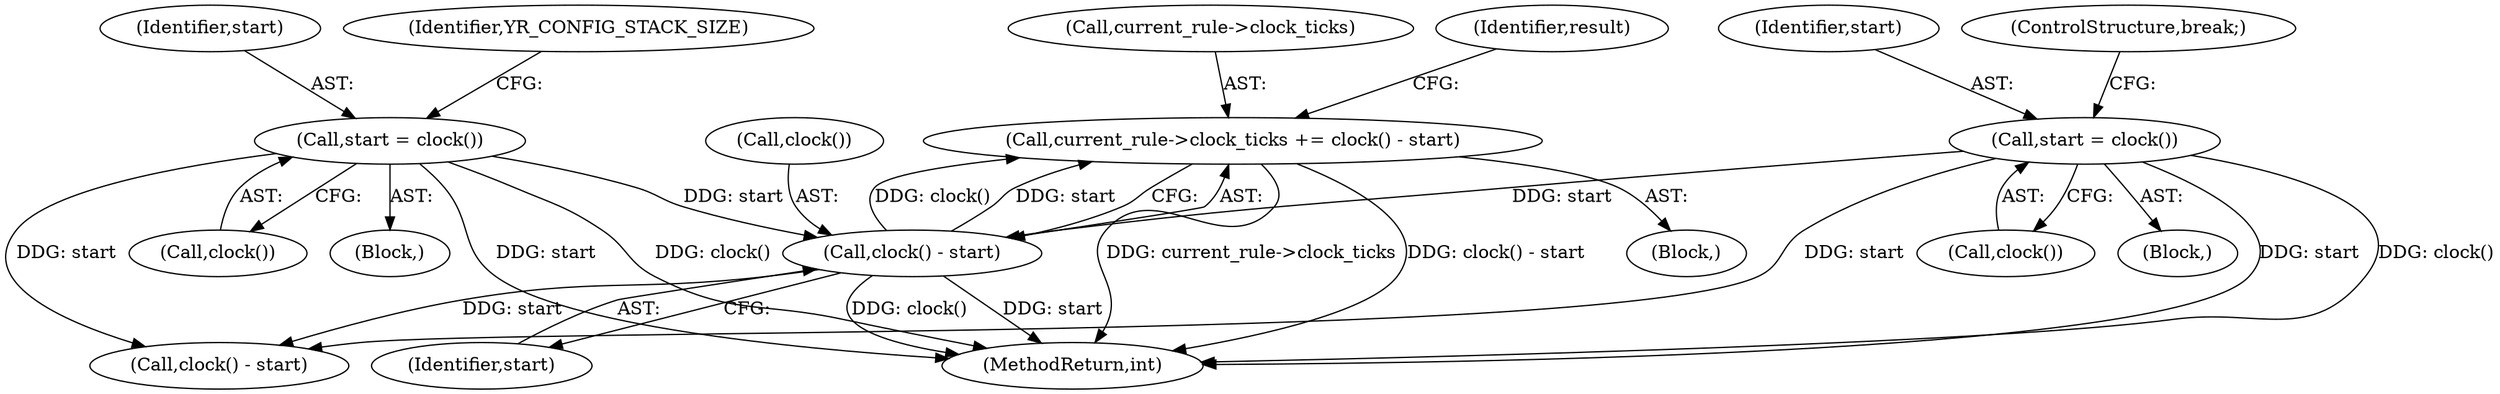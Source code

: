 digraph "0_yara_83d799804648c2a0895d40a19835d9b757c6fa4e@pointer" {
"1002689" [label="(Call,current_rule->clock_ticks += clock() - start)"];
"1002693" [label="(Call,clock() - start)"];
"1000806" [label="(Call,start = clock())"];
"1000161" [label="(Call,start = clock())"];
"1000807" [label="(Identifier,start)"];
"1000162" [label="(Identifier,start)"];
"1002684" [label="(Block,)"];
"1000112" [label="(Block,)"];
"1000808" [label="(Call,clock())"];
"1002695" [label="(Identifier,start)"];
"1000809" [label="(ControlStructure,break;)"];
"1002713" [label="(MethodReturn,int)"];
"1000803" [label="(Call,clock() - start)"];
"1000161" [label="(Call,start = clock())"];
"1000192" [label="(Block,)"];
"1002694" [label="(Call,clock())"];
"1002690" [label="(Call,current_rule->clock_ticks)"];
"1000165" [label="(Identifier,YR_CONFIG_STACK_SIZE)"];
"1002697" [label="(Identifier,result)"];
"1002689" [label="(Call,current_rule->clock_ticks += clock() - start)"];
"1000163" [label="(Call,clock())"];
"1000806" [label="(Call,start = clock())"];
"1002693" [label="(Call,clock() - start)"];
"1002689" -> "1002684"  [label="AST: "];
"1002689" -> "1002693"  [label="CFG: "];
"1002690" -> "1002689"  [label="AST: "];
"1002693" -> "1002689"  [label="AST: "];
"1002697" -> "1002689"  [label="CFG: "];
"1002689" -> "1002713"  [label="DDG: current_rule->clock_ticks"];
"1002689" -> "1002713"  [label="DDG: clock() - start"];
"1002693" -> "1002689"  [label="DDG: clock()"];
"1002693" -> "1002689"  [label="DDG: start"];
"1002693" -> "1002695"  [label="CFG: "];
"1002694" -> "1002693"  [label="AST: "];
"1002695" -> "1002693"  [label="AST: "];
"1002693" -> "1002713"  [label="DDG: clock()"];
"1002693" -> "1002713"  [label="DDG: start"];
"1002693" -> "1000803"  [label="DDG: start"];
"1000806" -> "1002693"  [label="DDG: start"];
"1000161" -> "1002693"  [label="DDG: start"];
"1000806" -> "1000192"  [label="AST: "];
"1000806" -> "1000808"  [label="CFG: "];
"1000807" -> "1000806"  [label="AST: "];
"1000808" -> "1000806"  [label="AST: "];
"1000809" -> "1000806"  [label="CFG: "];
"1000806" -> "1002713"  [label="DDG: start"];
"1000806" -> "1002713"  [label="DDG: clock()"];
"1000806" -> "1000803"  [label="DDG: start"];
"1000161" -> "1000112"  [label="AST: "];
"1000161" -> "1000163"  [label="CFG: "];
"1000162" -> "1000161"  [label="AST: "];
"1000163" -> "1000161"  [label="AST: "];
"1000165" -> "1000161"  [label="CFG: "];
"1000161" -> "1002713"  [label="DDG: clock()"];
"1000161" -> "1002713"  [label="DDG: start"];
"1000161" -> "1000803"  [label="DDG: start"];
}
